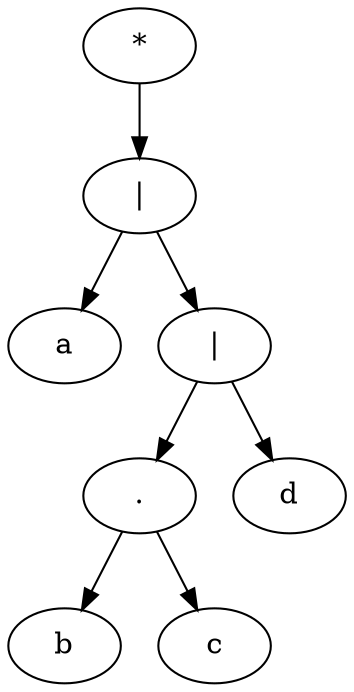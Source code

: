 digraph {
  94724210176864[label="*"]
  94724210176288[label="|"]
  94724210176864  ->  94724210176288
  94724210176240[label="a"]
  94724210176288  ->  94724210176240
  94724210176704[label="|"]
  94724210176288  ->  94724210176704
  94724210176544[label="."]
  94724210176704  ->  94724210176544
  94724210176784[label="d"]
  94724210176704  ->  94724210176784
  94724210176192[label="b"]
  94724210176544  ->  94724210176192
  94724210176624[label="c"]
  94724210176544  ->  94724210176624
}
